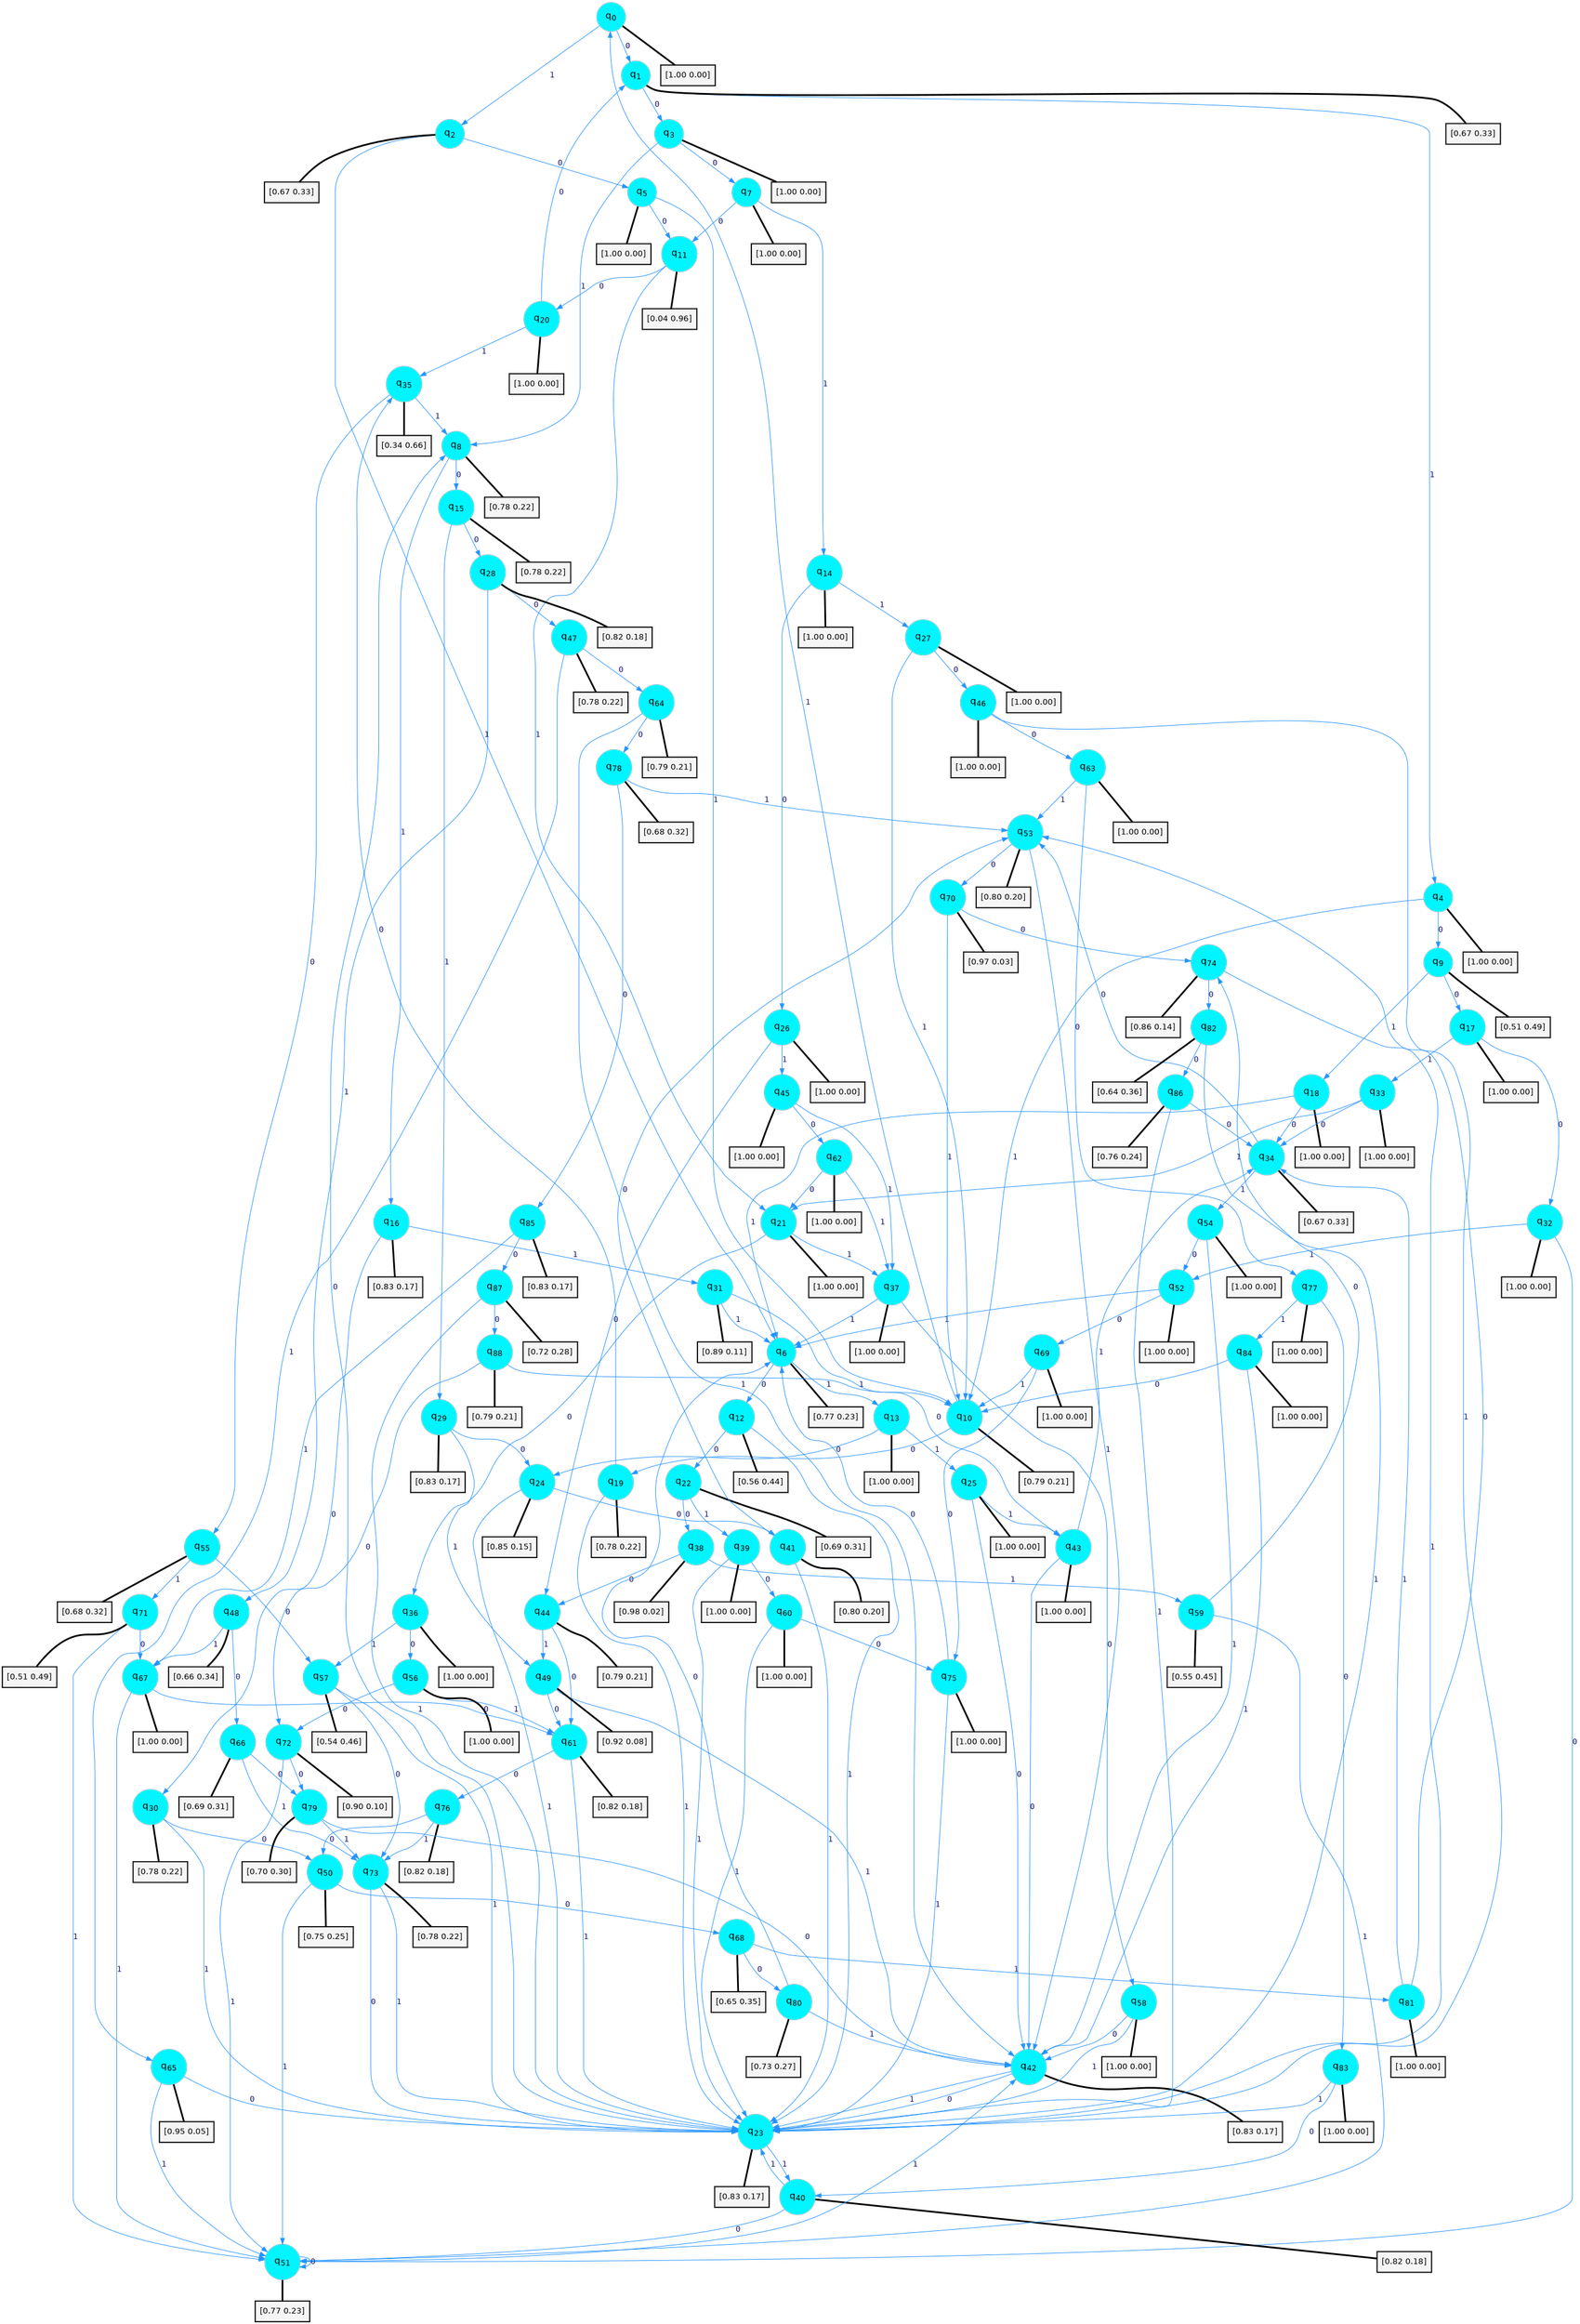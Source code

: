 digraph G {
graph [
bgcolor=transparent, dpi=300, rankdir=TD, size="40,25"];
node [
color=gray, fillcolor=turquoise1, fontcolor=black, fontname=Helvetica, fontsize=16, fontweight=bold, shape=circle, style=filled];
edge [
arrowsize=1, color=dodgerblue1, fontcolor=midnightblue, fontname=courier, fontweight=bold, penwidth=1, style=solid, weight=20];
0[label=<q<SUB>0</SUB>>];
1[label=<q<SUB>1</SUB>>];
2[label=<q<SUB>2</SUB>>];
3[label=<q<SUB>3</SUB>>];
4[label=<q<SUB>4</SUB>>];
5[label=<q<SUB>5</SUB>>];
6[label=<q<SUB>6</SUB>>];
7[label=<q<SUB>7</SUB>>];
8[label=<q<SUB>8</SUB>>];
9[label=<q<SUB>9</SUB>>];
10[label=<q<SUB>10</SUB>>];
11[label=<q<SUB>11</SUB>>];
12[label=<q<SUB>12</SUB>>];
13[label=<q<SUB>13</SUB>>];
14[label=<q<SUB>14</SUB>>];
15[label=<q<SUB>15</SUB>>];
16[label=<q<SUB>16</SUB>>];
17[label=<q<SUB>17</SUB>>];
18[label=<q<SUB>18</SUB>>];
19[label=<q<SUB>19</SUB>>];
20[label=<q<SUB>20</SUB>>];
21[label=<q<SUB>21</SUB>>];
22[label=<q<SUB>22</SUB>>];
23[label=<q<SUB>23</SUB>>];
24[label=<q<SUB>24</SUB>>];
25[label=<q<SUB>25</SUB>>];
26[label=<q<SUB>26</SUB>>];
27[label=<q<SUB>27</SUB>>];
28[label=<q<SUB>28</SUB>>];
29[label=<q<SUB>29</SUB>>];
30[label=<q<SUB>30</SUB>>];
31[label=<q<SUB>31</SUB>>];
32[label=<q<SUB>32</SUB>>];
33[label=<q<SUB>33</SUB>>];
34[label=<q<SUB>34</SUB>>];
35[label=<q<SUB>35</SUB>>];
36[label=<q<SUB>36</SUB>>];
37[label=<q<SUB>37</SUB>>];
38[label=<q<SUB>38</SUB>>];
39[label=<q<SUB>39</SUB>>];
40[label=<q<SUB>40</SUB>>];
41[label=<q<SUB>41</SUB>>];
42[label=<q<SUB>42</SUB>>];
43[label=<q<SUB>43</SUB>>];
44[label=<q<SUB>44</SUB>>];
45[label=<q<SUB>45</SUB>>];
46[label=<q<SUB>46</SUB>>];
47[label=<q<SUB>47</SUB>>];
48[label=<q<SUB>48</SUB>>];
49[label=<q<SUB>49</SUB>>];
50[label=<q<SUB>50</SUB>>];
51[label=<q<SUB>51</SUB>>];
52[label=<q<SUB>52</SUB>>];
53[label=<q<SUB>53</SUB>>];
54[label=<q<SUB>54</SUB>>];
55[label=<q<SUB>55</SUB>>];
56[label=<q<SUB>56</SUB>>];
57[label=<q<SUB>57</SUB>>];
58[label=<q<SUB>58</SUB>>];
59[label=<q<SUB>59</SUB>>];
60[label=<q<SUB>60</SUB>>];
61[label=<q<SUB>61</SUB>>];
62[label=<q<SUB>62</SUB>>];
63[label=<q<SUB>63</SUB>>];
64[label=<q<SUB>64</SUB>>];
65[label=<q<SUB>65</SUB>>];
66[label=<q<SUB>66</SUB>>];
67[label=<q<SUB>67</SUB>>];
68[label=<q<SUB>68</SUB>>];
69[label=<q<SUB>69</SUB>>];
70[label=<q<SUB>70</SUB>>];
71[label=<q<SUB>71</SUB>>];
72[label=<q<SUB>72</SUB>>];
73[label=<q<SUB>73</SUB>>];
74[label=<q<SUB>74</SUB>>];
75[label=<q<SUB>75</SUB>>];
76[label=<q<SUB>76</SUB>>];
77[label=<q<SUB>77</SUB>>];
78[label=<q<SUB>78</SUB>>];
79[label=<q<SUB>79</SUB>>];
80[label=<q<SUB>80</SUB>>];
81[label=<q<SUB>81</SUB>>];
82[label=<q<SUB>82</SUB>>];
83[label=<q<SUB>83</SUB>>];
84[label=<q<SUB>84</SUB>>];
85[label=<q<SUB>85</SUB>>];
86[label=<q<SUB>86</SUB>>];
87[label=<q<SUB>87</SUB>>];
88[label=<q<SUB>88</SUB>>];
89[label="[1.00 0.00]", shape=box,fontcolor=black, fontname=Helvetica, fontsize=14, penwidth=2, fillcolor=whitesmoke,color=black];
90[label="[0.67 0.33]", shape=box,fontcolor=black, fontname=Helvetica, fontsize=14, penwidth=2, fillcolor=whitesmoke,color=black];
91[label="[0.67 0.33]", shape=box,fontcolor=black, fontname=Helvetica, fontsize=14, penwidth=2, fillcolor=whitesmoke,color=black];
92[label="[1.00 0.00]", shape=box,fontcolor=black, fontname=Helvetica, fontsize=14, penwidth=2, fillcolor=whitesmoke,color=black];
93[label="[1.00 0.00]", shape=box,fontcolor=black, fontname=Helvetica, fontsize=14, penwidth=2, fillcolor=whitesmoke,color=black];
94[label="[1.00 0.00]", shape=box,fontcolor=black, fontname=Helvetica, fontsize=14, penwidth=2, fillcolor=whitesmoke,color=black];
95[label="[0.77 0.23]", shape=box,fontcolor=black, fontname=Helvetica, fontsize=14, penwidth=2, fillcolor=whitesmoke,color=black];
96[label="[1.00 0.00]", shape=box,fontcolor=black, fontname=Helvetica, fontsize=14, penwidth=2, fillcolor=whitesmoke,color=black];
97[label="[0.78 0.22]", shape=box,fontcolor=black, fontname=Helvetica, fontsize=14, penwidth=2, fillcolor=whitesmoke,color=black];
98[label="[0.51 0.49]", shape=box,fontcolor=black, fontname=Helvetica, fontsize=14, penwidth=2, fillcolor=whitesmoke,color=black];
99[label="[0.79 0.21]", shape=box,fontcolor=black, fontname=Helvetica, fontsize=14, penwidth=2, fillcolor=whitesmoke,color=black];
100[label="[0.04 0.96]", shape=box,fontcolor=black, fontname=Helvetica, fontsize=14, penwidth=2, fillcolor=whitesmoke,color=black];
101[label="[0.56 0.44]", shape=box,fontcolor=black, fontname=Helvetica, fontsize=14, penwidth=2, fillcolor=whitesmoke,color=black];
102[label="[1.00 0.00]", shape=box,fontcolor=black, fontname=Helvetica, fontsize=14, penwidth=2, fillcolor=whitesmoke,color=black];
103[label="[1.00 0.00]", shape=box,fontcolor=black, fontname=Helvetica, fontsize=14, penwidth=2, fillcolor=whitesmoke,color=black];
104[label="[0.78 0.22]", shape=box,fontcolor=black, fontname=Helvetica, fontsize=14, penwidth=2, fillcolor=whitesmoke,color=black];
105[label="[0.83 0.17]", shape=box,fontcolor=black, fontname=Helvetica, fontsize=14, penwidth=2, fillcolor=whitesmoke,color=black];
106[label="[1.00 0.00]", shape=box,fontcolor=black, fontname=Helvetica, fontsize=14, penwidth=2, fillcolor=whitesmoke,color=black];
107[label="[1.00 0.00]", shape=box,fontcolor=black, fontname=Helvetica, fontsize=14, penwidth=2, fillcolor=whitesmoke,color=black];
108[label="[0.78 0.22]", shape=box,fontcolor=black, fontname=Helvetica, fontsize=14, penwidth=2, fillcolor=whitesmoke,color=black];
109[label="[1.00 0.00]", shape=box,fontcolor=black, fontname=Helvetica, fontsize=14, penwidth=2, fillcolor=whitesmoke,color=black];
110[label="[1.00 0.00]", shape=box,fontcolor=black, fontname=Helvetica, fontsize=14, penwidth=2, fillcolor=whitesmoke,color=black];
111[label="[0.69 0.31]", shape=box,fontcolor=black, fontname=Helvetica, fontsize=14, penwidth=2, fillcolor=whitesmoke,color=black];
112[label="[0.83 0.17]", shape=box,fontcolor=black, fontname=Helvetica, fontsize=14, penwidth=2, fillcolor=whitesmoke,color=black];
113[label="[0.85 0.15]", shape=box,fontcolor=black, fontname=Helvetica, fontsize=14, penwidth=2, fillcolor=whitesmoke,color=black];
114[label="[1.00 0.00]", shape=box,fontcolor=black, fontname=Helvetica, fontsize=14, penwidth=2, fillcolor=whitesmoke,color=black];
115[label="[1.00 0.00]", shape=box,fontcolor=black, fontname=Helvetica, fontsize=14, penwidth=2, fillcolor=whitesmoke,color=black];
116[label="[1.00 0.00]", shape=box,fontcolor=black, fontname=Helvetica, fontsize=14, penwidth=2, fillcolor=whitesmoke,color=black];
117[label="[0.82 0.18]", shape=box,fontcolor=black, fontname=Helvetica, fontsize=14, penwidth=2, fillcolor=whitesmoke,color=black];
118[label="[0.83 0.17]", shape=box,fontcolor=black, fontname=Helvetica, fontsize=14, penwidth=2, fillcolor=whitesmoke,color=black];
119[label="[0.78 0.22]", shape=box,fontcolor=black, fontname=Helvetica, fontsize=14, penwidth=2, fillcolor=whitesmoke,color=black];
120[label="[0.89 0.11]", shape=box,fontcolor=black, fontname=Helvetica, fontsize=14, penwidth=2, fillcolor=whitesmoke,color=black];
121[label="[1.00 0.00]", shape=box,fontcolor=black, fontname=Helvetica, fontsize=14, penwidth=2, fillcolor=whitesmoke,color=black];
122[label="[1.00 0.00]", shape=box,fontcolor=black, fontname=Helvetica, fontsize=14, penwidth=2, fillcolor=whitesmoke,color=black];
123[label="[0.67 0.33]", shape=box,fontcolor=black, fontname=Helvetica, fontsize=14, penwidth=2, fillcolor=whitesmoke,color=black];
124[label="[0.34 0.66]", shape=box,fontcolor=black, fontname=Helvetica, fontsize=14, penwidth=2, fillcolor=whitesmoke,color=black];
125[label="[1.00 0.00]", shape=box,fontcolor=black, fontname=Helvetica, fontsize=14, penwidth=2, fillcolor=whitesmoke,color=black];
126[label="[1.00 0.00]", shape=box,fontcolor=black, fontname=Helvetica, fontsize=14, penwidth=2, fillcolor=whitesmoke,color=black];
127[label="[0.98 0.02]", shape=box,fontcolor=black, fontname=Helvetica, fontsize=14, penwidth=2, fillcolor=whitesmoke,color=black];
128[label="[1.00 0.00]", shape=box,fontcolor=black, fontname=Helvetica, fontsize=14, penwidth=2, fillcolor=whitesmoke,color=black];
129[label="[0.82 0.18]", shape=box,fontcolor=black, fontname=Helvetica, fontsize=14, penwidth=2, fillcolor=whitesmoke,color=black];
130[label="[0.80 0.20]", shape=box,fontcolor=black, fontname=Helvetica, fontsize=14, penwidth=2, fillcolor=whitesmoke,color=black];
131[label="[0.83 0.17]", shape=box,fontcolor=black, fontname=Helvetica, fontsize=14, penwidth=2, fillcolor=whitesmoke,color=black];
132[label="[1.00 0.00]", shape=box,fontcolor=black, fontname=Helvetica, fontsize=14, penwidth=2, fillcolor=whitesmoke,color=black];
133[label="[0.79 0.21]", shape=box,fontcolor=black, fontname=Helvetica, fontsize=14, penwidth=2, fillcolor=whitesmoke,color=black];
134[label="[1.00 0.00]", shape=box,fontcolor=black, fontname=Helvetica, fontsize=14, penwidth=2, fillcolor=whitesmoke,color=black];
135[label="[1.00 0.00]", shape=box,fontcolor=black, fontname=Helvetica, fontsize=14, penwidth=2, fillcolor=whitesmoke,color=black];
136[label="[0.78 0.22]", shape=box,fontcolor=black, fontname=Helvetica, fontsize=14, penwidth=2, fillcolor=whitesmoke,color=black];
137[label="[0.66 0.34]", shape=box,fontcolor=black, fontname=Helvetica, fontsize=14, penwidth=2, fillcolor=whitesmoke,color=black];
138[label="[0.92 0.08]", shape=box,fontcolor=black, fontname=Helvetica, fontsize=14, penwidth=2, fillcolor=whitesmoke,color=black];
139[label="[0.75 0.25]", shape=box,fontcolor=black, fontname=Helvetica, fontsize=14, penwidth=2, fillcolor=whitesmoke,color=black];
140[label="[0.77 0.23]", shape=box,fontcolor=black, fontname=Helvetica, fontsize=14, penwidth=2, fillcolor=whitesmoke,color=black];
141[label="[1.00 0.00]", shape=box,fontcolor=black, fontname=Helvetica, fontsize=14, penwidth=2, fillcolor=whitesmoke,color=black];
142[label="[0.80 0.20]", shape=box,fontcolor=black, fontname=Helvetica, fontsize=14, penwidth=2, fillcolor=whitesmoke,color=black];
143[label="[1.00 0.00]", shape=box,fontcolor=black, fontname=Helvetica, fontsize=14, penwidth=2, fillcolor=whitesmoke,color=black];
144[label="[0.68 0.32]", shape=box,fontcolor=black, fontname=Helvetica, fontsize=14, penwidth=2, fillcolor=whitesmoke,color=black];
145[label="[1.00 0.00]", shape=box,fontcolor=black, fontname=Helvetica, fontsize=14, penwidth=2, fillcolor=whitesmoke,color=black];
146[label="[0.54 0.46]", shape=box,fontcolor=black, fontname=Helvetica, fontsize=14, penwidth=2, fillcolor=whitesmoke,color=black];
147[label="[1.00 0.00]", shape=box,fontcolor=black, fontname=Helvetica, fontsize=14, penwidth=2, fillcolor=whitesmoke,color=black];
148[label="[0.55 0.45]", shape=box,fontcolor=black, fontname=Helvetica, fontsize=14, penwidth=2, fillcolor=whitesmoke,color=black];
149[label="[1.00 0.00]", shape=box,fontcolor=black, fontname=Helvetica, fontsize=14, penwidth=2, fillcolor=whitesmoke,color=black];
150[label="[0.82 0.18]", shape=box,fontcolor=black, fontname=Helvetica, fontsize=14, penwidth=2, fillcolor=whitesmoke,color=black];
151[label="[1.00 0.00]", shape=box,fontcolor=black, fontname=Helvetica, fontsize=14, penwidth=2, fillcolor=whitesmoke,color=black];
152[label="[1.00 0.00]", shape=box,fontcolor=black, fontname=Helvetica, fontsize=14, penwidth=2, fillcolor=whitesmoke,color=black];
153[label="[0.79 0.21]", shape=box,fontcolor=black, fontname=Helvetica, fontsize=14, penwidth=2, fillcolor=whitesmoke,color=black];
154[label="[0.95 0.05]", shape=box,fontcolor=black, fontname=Helvetica, fontsize=14, penwidth=2, fillcolor=whitesmoke,color=black];
155[label="[0.69 0.31]", shape=box,fontcolor=black, fontname=Helvetica, fontsize=14, penwidth=2, fillcolor=whitesmoke,color=black];
156[label="[1.00 0.00]", shape=box,fontcolor=black, fontname=Helvetica, fontsize=14, penwidth=2, fillcolor=whitesmoke,color=black];
157[label="[0.65 0.35]", shape=box,fontcolor=black, fontname=Helvetica, fontsize=14, penwidth=2, fillcolor=whitesmoke,color=black];
158[label="[1.00 0.00]", shape=box,fontcolor=black, fontname=Helvetica, fontsize=14, penwidth=2, fillcolor=whitesmoke,color=black];
159[label="[0.97 0.03]", shape=box,fontcolor=black, fontname=Helvetica, fontsize=14, penwidth=2, fillcolor=whitesmoke,color=black];
160[label="[0.51 0.49]", shape=box,fontcolor=black, fontname=Helvetica, fontsize=14, penwidth=2, fillcolor=whitesmoke,color=black];
161[label="[0.90 0.10]", shape=box,fontcolor=black, fontname=Helvetica, fontsize=14, penwidth=2, fillcolor=whitesmoke,color=black];
162[label="[0.78 0.22]", shape=box,fontcolor=black, fontname=Helvetica, fontsize=14, penwidth=2, fillcolor=whitesmoke,color=black];
163[label="[0.86 0.14]", shape=box,fontcolor=black, fontname=Helvetica, fontsize=14, penwidth=2, fillcolor=whitesmoke,color=black];
164[label="[1.00 0.00]", shape=box,fontcolor=black, fontname=Helvetica, fontsize=14, penwidth=2, fillcolor=whitesmoke,color=black];
165[label="[0.82 0.18]", shape=box,fontcolor=black, fontname=Helvetica, fontsize=14, penwidth=2, fillcolor=whitesmoke,color=black];
166[label="[1.00 0.00]", shape=box,fontcolor=black, fontname=Helvetica, fontsize=14, penwidth=2, fillcolor=whitesmoke,color=black];
167[label="[0.68 0.32]", shape=box,fontcolor=black, fontname=Helvetica, fontsize=14, penwidth=2, fillcolor=whitesmoke,color=black];
168[label="[0.70 0.30]", shape=box,fontcolor=black, fontname=Helvetica, fontsize=14, penwidth=2, fillcolor=whitesmoke,color=black];
169[label="[0.73 0.27]", shape=box,fontcolor=black, fontname=Helvetica, fontsize=14, penwidth=2, fillcolor=whitesmoke,color=black];
170[label="[1.00 0.00]", shape=box,fontcolor=black, fontname=Helvetica, fontsize=14, penwidth=2, fillcolor=whitesmoke,color=black];
171[label="[0.64 0.36]", shape=box,fontcolor=black, fontname=Helvetica, fontsize=14, penwidth=2, fillcolor=whitesmoke,color=black];
172[label="[1.00 0.00]", shape=box,fontcolor=black, fontname=Helvetica, fontsize=14, penwidth=2, fillcolor=whitesmoke,color=black];
173[label="[1.00 0.00]", shape=box,fontcolor=black, fontname=Helvetica, fontsize=14, penwidth=2, fillcolor=whitesmoke,color=black];
174[label="[0.83 0.17]", shape=box,fontcolor=black, fontname=Helvetica, fontsize=14, penwidth=2, fillcolor=whitesmoke,color=black];
175[label="[0.76 0.24]", shape=box,fontcolor=black, fontname=Helvetica, fontsize=14, penwidth=2, fillcolor=whitesmoke,color=black];
176[label="[0.72 0.28]", shape=box,fontcolor=black, fontname=Helvetica, fontsize=14, penwidth=2, fillcolor=whitesmoke,color=black];
177[label="[0.79 0.21]", shape=box,fontcolor=black, fontname=Helvetica, fontsize=14, penwidth=2, fillcolor=whitesmoke,color=black];
0->1 [label=0];
0->2 [label=1];
0->89 [arrowhead=none, penwidth=3,color=black];
1->3 [label=0];
1->4 [label=1];
1->90 [arrowhead=none, penwidth=3,color=black];
2->5 [label=0];
2->6 [label=1];
2->91 [arrowhead=none, penwidth=3,color=black];
3->7 [label=0];
3->8 [label=1];
3->92 [arrowhead=none, penwidth=3,color=black];
4->9 [label=0];
4->10 [label=1];
4->93 [arrowhead=none, penwidth=3,color=black];
5->11 [label=0];
5->10 [label=1];
5->94 [arrowhead=none, penwidth=3,color=black];
6->12 [label=0];
6->13 [label=1];
6->95 [arrowhead=none, penwidth=3,color=black];
7->11 [label=0];
7->14 [label=1];
7->96 [arrowhead=none, penwidth=3,color=black];
8->15 [label=0];
8->16 [label=1];
8->97 [arrowhead=none, penwidth=3,color=black];
9->17 [label=0];
9->18 [label=1];
9->98 [arrowhead=none, penwidth=3,color=black];
10->19 [label=0];
10->0 [label=1];
10->99 [arrowhead=none, penwidth=3,color=black];
11->20 [label=0];
11->21 [label=1];
11->100 [arrowhead=none, penwidth=3,color=black];
12->22 [label=0];
12->23 [label=1];
12->101 [arrowhead=none, penwidth=3,color=black];
13->24 [label=0];
13->25 [label=1];
13->102 [arrowhead=none, penwidth=3,color=black];
14->26 [label=0];
14->27 [label=1];
14->103 [arrowhead=none, penwidth=3,color=black];
15->28 [label=0];
15->29 [label=1];
15->104 [arrowhead=none, penwidth=3,color=black];
16->30 [label=0];
16->31 [label=1];
16->105 [arrowhead=none, penwidth=3,color=black];
17->32 [label=0];
17->33 [label=1];
17->106 [arrowhead=none, penwidth=3,color=black];
18->34 [label=0];
18->6 [label=1];
18->107 [arrowhead=none, penwidth=3,color=black];
19->35 [label=0];
19->23 [label=1];
19->108 [arrowhead=none, penwidth=3,color=black];
20->1 [label=0];
20->35 [label=1];
20->109 [arrowhead=none, penwidth=3,color=black];
21->36 [label=0];
21->37 [label=1];
21->110 [arrowhead=none, penwidth=3,color=black];
22->38 [label=0];
22->39 [label=1];
22->111 [arrowhead=none, penwidth=3,color=black];
23->8 [label=0];
23->40 [label=1];
23->112 [arrowhead=none, penwidth=3,color=black];
24->41 [label=0];
24->23 [label=1];
24->113 [arrowhead=none, penwidth=3,color=black];
25->42 [label=0];
25->43 [label=1];
25->114 [arrowhead=none, penwidth=3,color=black];
26->44 [label=0];
26->45 [label=1];
26->115 [arrowhead=none, penwidth=3,color=black];
27->46 [label=0];
27->10 [label=1];
27->116 [arrowhead=none, penwidth=3,color=black];
28->47 [label=0];
28->48 [label=1];
28->117 [arrowhead=none, penwidth=3,color=black];
29->24 [label=0];
29->49 [label=1];
29->118 [arrowhead=none, penwidth=3,color=black];
30->50 [label=0];
30->23 [label=1];
30->119 [arrowhead=none, penwidth=3,color=black];
31->43 [label=0];
31->6 [label=1];
31->120 [arrowhead=none, penwidth=3,color=black];
32->51 [label=0];
32->52 [label=1];
32->121 [arrowhead=none, penwidth=3,color=black];
33->34 [label=0];
33->21 [label=1];
33->122 [arrowhead=none, penwidth=3,color=black];
34->53 [label=0];
34->54 [label=1];
34->123 [arrowhead=none, penwidth=3,color=black];
35->55 [label=0];
35->8 [label=1];
35->124 [arrowhead=none, penwidth=3,color=black];
36->56 [label=0];
36->57 [label=1];
36->125 [arrowhead=none, penwidth=3,color=black];
37->58 [label=0];
37->6 [label=1];
37->126 [arrowhead=none, penwidth=3,color=black];
38->44 [label=0];
38->59 [label=1];
38->127 [arrowhead=none, penwidth=3,color=black];
39->60 [label=0];
39->23 [label=1];
39->128 [arrowhead=none, penwidth=3,color=black];
40->51 [label=0];
40->23 [label=1];
40->129 [arrowhead=none, penwidth=3,color=black];
41->53 [label=0];
41->23 [label=1];
41->130 [arrowhead=none, penwidth=3,color=black];
42->23 [label=0];
42->23 [label=1];
42->131 [arrowhead=none, penwidth=3,color=black];
43->42 [label=0];
43->34 [label=1];
43->132 [arrowhead=none, penwidth=3,color=black];
44->61 [label=0];
44->49 [label=1];
44->133 [arrowhead=none, penwidth=3,color=black];
45->62 [label=0];
45->37 [label=1];
45->134 [arrowhead=none, penwidth=3,color=black];
46->63 [label=0];
46->23 [label=1];
46->135 [arrowhead=none, penwidth=3,color=black];
47->64 [label=0];
47->65 [label=1];
47->136 [arrowhead=none, penwidth=3,color=black];
48->66 [label=0];
48->67 [label=1];
48->137 [arrowhead=none, penwidth=3,color=black];
49->61 [label=0];
49->42 [label=1];
49->138 [arrowhead=none, penwidth=3,color=black];
50->68 [label=0];
50->51 [label=1];
50->139 [arrowhead=none, penwidth=3,color=black];
51->51 [label=0];
51->42 [label=1];
51->140 [arrowhead=none, penwidth=3,color=black];
52->69 [label=0];
52->6 [label=1];
52->141 [arrowhead=none, penwidth=3,color=black];
53->70 [label=0];
53->42 [label=1];
53->142 [arrowhead=none, penwidth=3,color=black];
54->52 [label=0];
54->42 [label=1];
54->143 [arrowhead=none, penwidth=3,color=black];
55->57 [label=0];
55->71 [label=1];
55->144 [arrowhead=none, penwidth=3,color=black];
56->72 [label=0];
56->61 [label=1];
56->145 [arrowhead=none, penwidth=3,color=black];
57->73 [label=0];
57->23 [label=1];
57->146 [arrowhead=none, penwidth=3,color=black];
58->42 [label=0];
58->23 [label=1];
58->147 [arrowhead=none, penwidth=3,color=black];
59->74 [label=0];
59->51 [label=1];
59->148 [arrowhead=none, penwidth=3,color=black];
60->75 [label=0];
60->23 [label=1];
60->149 [arrowhead=none, penwidth=3,color=black];
61->76 [label=0];
61->23 [label=1];
61->150 [arrowhead=none, penwidth=3,color=black];
62->21 [label=0];
62->37 [label=1];
62->151 [arrowhead=none, penwidth=3,color=black];
63->77 [label=0];
63->53 [label=1];
63->152 [arrowhead=none, penwidth=3,color=black];
64->78 [label=0];
64->42 [label=1];
64->153 [arrowhead=none, penwidth=3,color=black];
65->23 [label=0];
65->51 [label=1];
65->154 [arrowhead=none, penwidth=3,color=black];
66->79 [label=0];
66->73 [label=1];
66->155 [arrowhead=none, penwidth=3,color=black];
67->61 [label=0];
67->51 [label=1];
67->156 [arrowhead=none, penwidth=3,color=black];
68->80 [label=0];
68->81 [label=1];
68->157 [arrowhead=none, penwidth=3,color=black];
69->75 [label=0];
69->10 [label=1];
69->158 [arrowhead=none, penwidth=3,color=black];
70->74 [label=0];
70->10 [label=1];
70->159 [arrowhead=none, penwidth=3,color=black];
71->67 [label=0];
71->51 [label=1];
71->160 [arrowhead=none, penwidth=3,color=black];
72->79 [label=0];
72->51 [label=1];
72->161 [arrowhead=none, penwidth=3,color=black];
73->23 [label=0];
73->23 [label=1];
73->162 [arrowhead=none, penwidth=3,color=black];
74->82 [label=0];
74->23 [label=1];
74->163 [arrowhead=none, penwidth=3,color=black];
75->6 [label=0];
75->23 [label=1];
75->164 [arrowhead=none, penwidth=3,color=black];
76->50 [label=0];
76->73 [label=1];
76->165 [arrowhead=none, penwidth=3,color=black];
77->83 [label=0];
77->84 [label=1];
77->166 [arrowhead=none, penwidth=3,color=black];
78->85 [label=0];
78->53 [label=1];
78->167 [arrowhead=none, penwidth=3,color=black];
79->42 [label=0];
79->73 [label=1];
79->168 [arrowhead=none, penwidth=3,color=black];
80->6 [label=0];
80->42 [label=1];
80->169 [arrowhead=none, penwidth=3,color=black];
81->53 [label=0];
81->34 [label=1];
81->170 [arrowhead=none, penwidth=3,color=black];
82->86 [label=0];
82->23 [label=1];
82->171 [arrowhead=none, penwidth=3,color=black];
83->40 [label=0];
83->23 [label=1];
83->172 [arrowhead=none, penwidth=3,color=black];
84->10 [label=0];
84->42 [label=1];
84->173 [arrowhead=none, penwidth=3,color=black];
85->87 [label=0];
85->67 [label=1];
85->174 [arrowhead=none, penwidth=3,color=black];
86->34 [label=0];
86->23 [label=1];
86->175 [arrowhead=none, penwidth=3,color=black];
87->88 [label=0];
87->23 [label=1];
87->176 [arrowhead=none, penwidth=3,color=black];
88->72 [label=0];
88->10 [label=1];
88->177 [arrowhead=none, penwidth=3,color=black];
}

